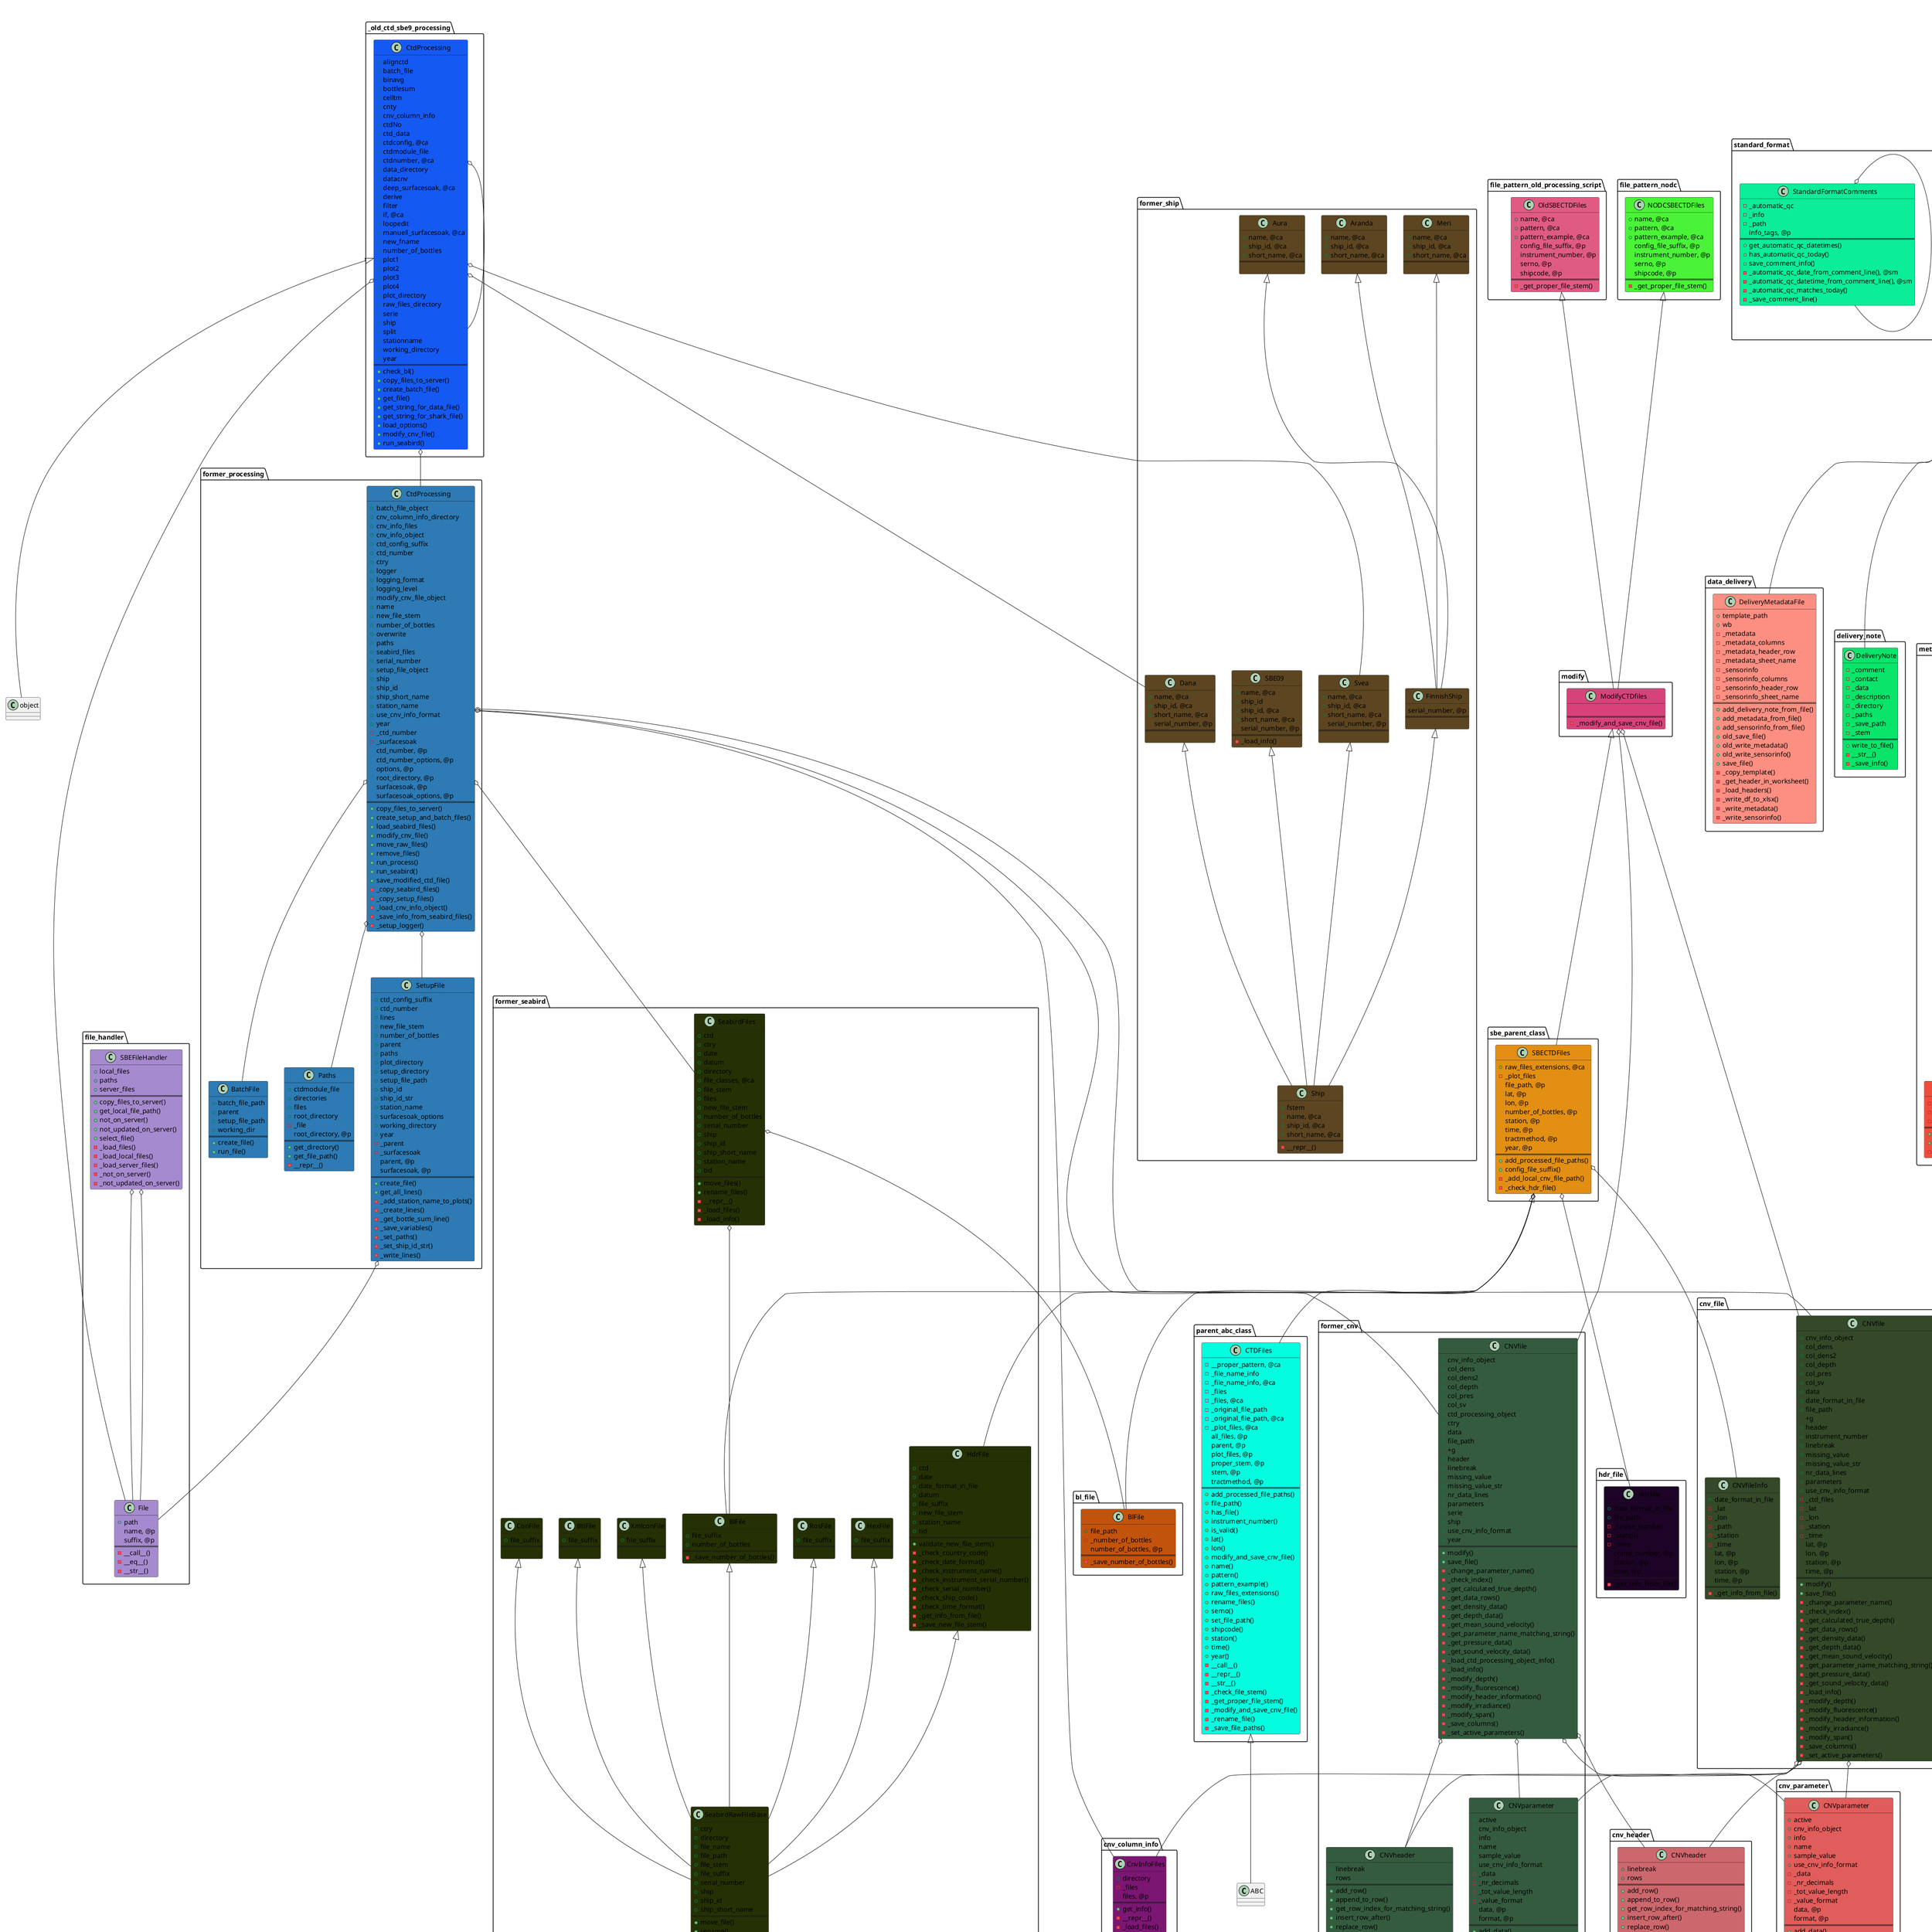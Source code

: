 @startuml

title Class diagram: ctd_processing

class _old_ctd_sbe9_processing.CtdProcessing #1559F3 {
	+alignctd
	+batch_file
	+binavg
	+bottlesum
	+celltm
	+cnty
	+cnv_column_info
	+ctdNo
	+ctd_data
	+ctdconfig, @ca
	+ctdmodule_file
	+ctdnumber, @ca
	+data_directory
	+datacnv
	+deep_surfacesoak, @ca
	+derive
	+filter
	+if, @ca
	+loopedit
	+manuell_surfacesoak, @ca
	+new_fname
	+number_of_bottles
	+plot1
	+plot2
	+plot3
	+plot4
	+plot_directory
	+raw_files_directory
	+serie
	+ship
	+split
	+stationname
	+working_directory
	+year
==
	+check_bl()
	+copy_files_to_server()
	+create_batch_file()
	+get_file()
	+get_string_for_data_file()
	+get_string_for_shark_file()
	+load_options()
	+modify_cnv_file()
	+run_seabird()
}

class bl_file.BlFile #C2530C {
	+file_path
	-_number_of_bottles
	number_of_bottles, @p
==
	-_save_number_of_bottles()
}

class bokeh_server.CTDBokehQC #9A9BC7 {
	-_bokeh_server
	-_run_bokeh_server_bat_file
	-_run_bokeh_server_file
	-_run_bokeh_server_template_file
==
	+set_data_directory()
	+start_bokeh_server()
	+stop_bokeh_server()
}

class cnv_column_info.CnvInfoFile #7C1673 {
	+file_path
	+file_stem
	+sensor_info
==
	+get_info()
	-__repr__()
	-_load_file()
}

class cnv_column_info.CnvInfoFiles #7C1673 {
	+directory
	-_files
	files, @p
==
	+get_info()
	-__repr__()
	-_load_files()
}

class cnv_column_info.CnvSensorInfo #7C1673 {
	-_file_path
	file, @p
	name, @p
==
	-__repr__()
}

class cnv_file.CNVfile #334928 {
	+cnv_info_object
	+col_dens
	+col_dens2
	+col_depth
	+col_pres
	+col_sv
	+data
	+date_format_in_file
	+file_path
	+g
	+header
	+instrument_number
	+linebreak
	+missing_value
	+missing_value_str
	+nr_data_lines
	+parameters
	+use_cnv_info_format
	-_ctd_files
	-_lat
	-_lon
	-_station
	-_time
	lat, @p
	lon, @p
	station, @p
	time, @p
==
	+modify()
	+save_file()
	-_change_parameter_name()
	-_check_index()
	-_get_calculated_true_depth()
	-_get_data_rows()
	-_get_density_data()
	-_get_depth_data()
	-_get_mean_sound_velocity()
	-_get_parameter_name_matching_string()
	-_get_pressure_data()
	-_get_sound_velocity_data()
	-_load_info()
	-_modify_depth()
	-_modify_fluorescence()
	-_modify_header_information()
	-_modify_irradiance()
	-_modify_span()
	-_save_columns()
	-_set_active_parameters()
}

class cnv_file.CNVfileInfo #334928 {
	+date_format_in_file
	-_lat
	-_lon
	-_path
	-_station
	-_time
	lat, @p
	lon, @p
	station, @p
	time, @p
==
	-_get_info_from_file()
}

class cnv_file.CNVfileXML #0A1B3D {
	+path
	+tree
	+xmlstring
	serial_number, @p
==
	+get_datetime_object(), @sm
	+get_sensor_info()
	-_get_comment_for_channel()
}

class cnv_header.CNVheader #CC676D {
	+linebreak
	+rows
==
	+add_row()
	+append_to_row()
	+get_row_index_for_matching_string()
	+insert_row_after()
	+replace_row()
	+replace_string_at_index()
}

class cnv_parameter.CNVparameter #E05D5B {
	+active
	+cnv_info_object
	+info
	+name
	+sample_value
	+use_cnv_info_format
	-_data
	-_nr_decimals
	-_tot_value_length
	-_value_format
	data, @p
	format, @p
==
	+add_data()
	+change_name()
	+get_value_as_string_for_index()
	+set_active()
	+set_value_length()
	-__repr__()
	-_set_nr_decimals()
}

class data_delivery.DeliveryMetadataFile #FD8F82 {
	+template_path
	+wb
	-_metadata
	-_metadata_columns
	-_metadata_header_row
	-_metadata_sheet_name
	-_sensorinfo
	-_sensorinfo_columns
	-_sensorinfo_header_row
	-_sensorinfo_sheet_name
==
	+add_delivery_note_from_file()
	+add_metadata_from_file()
	+add_sensorinfo_from_file()
	+old_save_file()
	+old_write_metadata()
	+old_write_sensorinfo()
	+save_file()
	-_copy_template()
	-_get_header_in_worksheet()
	-_load_headers()
	-_write_df_to_xlsx()
	-_write_metadata()
	-_write_sensorinfo()
}

class delivery_note.DeliveryNote #0AE46A {
	-_comment
	-_contact
	-_data
	-_description
	-_directory
	-_paths
	-_save_path
	-_stem
==
	+write_to_file()
	-__str__()
	-_save_info()
}

class derive.DerivePSAfile #D96DC9 {
	
==
	+set_tau_correction()
	+turn_tau_correction_off()
	+turn_tau_correction_on()
}

class exceptions.CTDException #CD29E7 {
	
==
	
}

class exceptions.FileExists #CD29E7 {
	
==
	
}

class exceptions.InvalidCountryCode #CD29E7 {
	
==
	
}

class exceptions.InvalidDateFormat #CD29E7 {
	
==
	
}

class exceptions.InvalidFileNameFormat #CD29E7 {
	
==
	
}

class exceptions.InvalidInstrumentName #CD29E7 {
	
==
	
}

class exceptions.InvalidInstrumentSerialNumber #CD29E7 {
	
==
	
}

class exceptions.InvalidParameterIndex #CD29E7 {
	
==
	
}

class exceptions.InvalidSerialNumber #CD29E7 {
	
==
	
}

class exceptions.InvalidSurfacesoak #CD29E7 {
	
==
	
}

class exceptions.InvalidTimeFormat #CD29E7 {
	
==
	
}

class exceptions.MissingAttribute #CD29E7 {
	
==
	
}

class exceptions.PathError #CD29E7 {
	
==
	
}

class exceptions.UnrecognizedFileName #CD29E7 {
	
==
	
}

class file_handler.File #A68ACF {
	+path
	name, @p
	suffix, @p
==
	-__call__()
	-__eq__()
	-__str__()
}

class file_handler.SBEFileHandler #A68ACF {
	+local_files
	+paths
	+server_files
==
	+copy_files_to_server()
	+get_local_file_path()
	+not_on_server()
	+not_updated_on_server()
	+select_file()
	-_load_files()
	-_load_local_files()
	-_load_server_files()
	-_not_on_server()
	-_not_updated_on_server()
}

class file_pattern_nodc.NODCSBECTDFiles #4AF337 {
	+name, @ca
	+pattern, @ca
	+pattern_example, @ca
	config_file_suffix, @p
	instrument_number, @p
	serno, @p
	shipcode, @p
==
	-_get_proper_file_stem()
}

class file_pattern_old_processing_script.OldSBECTDFiles #E05B83 {
	+name, @ca
	+pattern, @ca
	+pattern_example, @ca
	config_file_suffix, @p
	instrument_number, @p
	serno, @p
	shipcode, @p
==
	-_get_proper_file_stem()
}

class former_cnv.CNVfile #355B3F {
	+cnv_info_object
	+col_dens
	+col_dens2
	+col_depth
	+col_pres
	+col_sv
	+ctd_processing_object
	+ctry
	+data
	+file_path
	+g
	+header
	+linebreak
	+missing_value
	+missing_value_str
	+nr_data_lines
	+parameters
	+serie
	+ship
	+use_cnv_info_format
	+year
==
	+modify()
	+save_file()
	-_change_parameter_name()
	-_check_index()
	-_get_calculated_true_depth()
	-_get_data_rows()
	-_get_density_data()
	-_get_depth_data()
	-_get_mean_sound_velocity()
	-_get_parameter_name_matching_string()
	-_get_pressure_data()
	-_get_sound_velocity_data()
	-_load_ctd_processing_object_info()
	-_load_info()
	-_modify_depth()
	-_modify_fluorescence()
	-_modify_header_information()
	-_modify_irradiance()
	-_modify_span()
	-_save_columns()
	-_set_active_parameters()
}

class former_cnv.CNVheader #355B3F {
	+linebreak
	+rows
==
	+add_row()
	+append_to_row()
	+get_row_index_for_matching_string()
	+insert_row_after()
	+replace_row()
	+replace_string_at_index()
}

class former_cnv.CNVparameter #355B3F {
	+active
	+cnv_info_object
	+info
	+name
	+sample_value
	+use_cnv_info_format
	-_data
	-_nr_decimals
	-_tot_value_length
	-_value_format
	data, @p
	format, @p
==
	+add_data()
	+change_name()
	+get_value_as_string_for_index()
	+set_active()
	+set_value_length()
	-__repr__()
	-_set_nr_decimals()
}

class former_processing.BatchFile #2D7AB4 {
	+batch_file_path
	+parent
	+setup_file_path
	+working_dir
==
	+create_file()
	+run_file()
}

class former_processing.CtdProcessing #2D7AB4 {
	+batch_file_object
	+cnv_column_info_directory
	+cnv_info_files
	+cnv_info_object
	+ctd_config_suffix
	+ctd_number
	+ctry
	+logger
	+logging_format
	+logging_level
	+modify_cnv_file_object
	+name
	+new_file_stem
	+number_of_bottles
	+overwrite
	+paths
	+seabird_files
	+serial_number
	+setup_file_object
	+ship
	+ship_id
	+ship_short_name
	+station_name
	+use_cnv_info_format
	+year
	-_ctd_number
	-_surfacesoak
	ctd_number, @p
	ctd_number_options, @p
	options, @p
	root_directory, @p
	surfacesoak, @p
	surfacesoak_options, @p
==
	+copy_files_to_server()
	+create_setup_and_batch_files()
	+load_seabird_files()
	+modify_cnv_file()
	+move_raw_files()
	+remove_files()
	+run_process()
	+run_seabird()
	+save_modified_ctd_file()
	-_copy_seabird_files()
	-_copy_setup_files()
	-_load_cnv_info_object()
	-_save_info_from_seabird_files()
	-_setup_logger()
}

class former_processing.Paths #2D7AB4 {
	+ctdmodule_file
	+directories
	+files
	+root_directory
	-_file
	root_directory, @p
==
	+get_directory()
	+get_file_path()
	-__repr__()
}

class former_processing.SetupFile #2D7AB4 {
	+ctd_config_suffix
	+ctd_number
	+lines
	+new_file_stem
	+number_of_bottles
	+parent
	+paths
	+plot_directory
	+setup_directory
	+setup_file_path
	+ship_id
	+ship_id_str
	+station_name
	+surfacesoak_options
	+working_directory
	+year
	-_parent
	-_surfacesoak
	parent, @p
	surfacesoak, @p
==
	+create_file()
	+get_all_lines()
	-_add_station_name_to_plots()
	-_create_lines()
	-_get_bottle_sum_line()
	-_save_variables()
	-_set_paths()
	-_set_ship_id_str()
	-_write_lines()
}

class former_seabird.BlFile #253104 {
	+file_suffix
	+number_of_bottles
==
	-_save_number_of_bottles()
}

class former_seabird.BtlFile #253104 {
	+file_suffix
==
	
}

class former_seabird.ConFile #253104 {
	+file_suffix
==
	
}

class former_seabird.HdrFile #253104 {
	+ctd
	+date
	+date_format_in_file
	+datum
	+file_suffix
	+new_file_stem
	+station_name
	+tid
==
	+validate_new_file_stem()
	-_check_country_code()
	-_check_date_format()
	-_check_instrument_name()
	-_check_instrument_serial_number()
	-_check_serial_number()
	-_check_ship_code()
	-_check_time_format()
	-_get_info_from_file()
	-_save_new_file_stem()
}

class former_seabird.HexFile #253104 {
	+file_suffix
==
	
}

class former_seabird.RosFile #253104 {
	+file_suffix
==
	
}

class former_seabird.SeabirdFiles #253104 {
	+ctd
	+ctry
	+date
	+datum
	+directory
	+file_classes, @ca
	+file_stem
	+files
	+new_file_stem
	+number_of_bottles
	+serial_number
	+ship
	+ship_id
	+ship_short_name
	+station_name
	+tid
==
	+move_files()
	+rename_files()
	-__repr__()
	-_load_files()
	-_load_info()
}

class former_seabird.SeabirdRawFileBase #253104 {
	+ctry
	+directory
	+file_name
	+file_path
	+file_stem
	+file_suffix
	+serial_number
	+ship
	+ship_id
	+ship_short_name
==
	+move_file()
	+rename()
	-__repr__()
	-_check_validity()
	-_load_ship()
	-_load_ship_info()
	-_save_file_path_info()
}

class former_seabird.XmlconFile #253104 {
	+file_suffix
==
	
}

class former_ship.Aranda #5C4520 {
	+name, @ca
	+ship_id, @ca
	+short_name, @ca
==
	
}

class former_ship.Aura #5C4520 {
	+name, @ca
	+ship_id, @ca
	+short_name, @ca
==
	
}

class former_ship.Dana #5C4520 {
	+name, @ca
	+ship_id, @ca
	+short_name, @ca
	serial_number, @p
==
	
}

class former_ship.FinnishShip #5C4520 {
	serial_number, @p
==
	
}

class former_ship.Meri #5C4520 {
	+name, @ca
	+ship_id, @ca
	+short_name, @ca
==
	
}

class former_ship.SBE09 #5C4520 {
	+name, @ca
	+ship_id
	+ship_id, @ca
	+short_name, @ca
	serial_number, @p
==
	-_load_info()
}

class former_ship.Ship #5C4520 {
	+fstem
	+name, @ca
	+ship_id, @ca
	+short_name, @ca
==
	-__repr__()
}

class former_ship.Svea #5C4520 {
	+name, @ca
	+ship_id, @ca
	+short_name, @ca
	serial_number, @p
==
	
}

class hdr_file.HdrFile #1D0326 {
	+date_format_in_file
	+file_path
	-_cruise_number
	-_station
	-_time
	cruise_number, @p
	station, @p
	time, @p
==
	-_get_info_from_file()
}

class instrument_file.InstrumentFile #5A0485 {
	-_info
	-_path
	-_sheets
	-_wb
==
	+get_info_for_parameter_and_sensor_id()
	-__str__()
	-_add_cnv_code_to_pars()
	-_save_info()
}

class loopedit.LoopeditPSAfile #F070C5 {
	depth, @p
==
	
}

class metadata.MetadataFile #EF4D3C {
	-_data
	-_directory
	-_paths
	-_save_path
	-_stem
==
	+write_to_file()
	-__str__()
	-_save_info()
}

class metadata.MetadataRow #EF4D3C {
	-_metadata
	-_metadata_columns
	-_path
==
	+get_info()
	+get_metadata_row_from_cnv_file()
	-_save_metadata()
}

class modify.ModifyCTDfiles #D8427A {
	
==
	-_modify_and_save_cnv_file()
}

class param_reported.ParamReported #DACD0E {
	+cnv_file_path
	+cnv_reported_names
	+instrument_file
==
	+get_reported_name()
	-_parameter_is_sensor_1(), @sm
	-_parameter_is_sensor_2(), @sm
	-_reported_name_is_sensor_1(), @sm
	-_reported_name_is_sensor_2(), @sm
	-_reported_name_matches_cnv_code(), @sm
}

class parent_abc_class.CTDFiles #05FDDF {
	-__proper_pattern, @ca
	-_file_name_info
	-_file_name_info, @ca
	-_files
	-_files, @ca
	-_original_file_path
	-_original_file_path, @ca
	-_plot_files, @ca
	all_files, @p
	parent, @p
	plot_files, @p
	proper_stem, @p
	stem, @p
	tractmethod, @p
==
	+add_processed_file_paths()
	+file_path()
	+has_file()
	+instrument_number()
	+is_valid()
	+lat()
	+lon()
	+modify_and_save_cnv_file()
	+name()
	+pattern()
	+pattern_example()
	+raw_files_extensions()
	+rename_files()
	+serno()
	+set_file_path()
	+shipcode()
	+station()
	+time()
	+year()
	-__call__()
	-__repr__()
	-__str__()
	-_check_file_stem()
	-_get_proper_file_stem()
	-_modify_and_save_cnv_file()
	-_rename_file()
	-_save_file_paths()
}

class paths.SBEPaths #BF3857 {
	-_paths
	-_sub_dir_list_local
	-_sub_dir_list_server
	-_year
	local_sub_directories, @p
	server_sub_directories, @p
	year, @p
==
	+create_local_paths()
	+create_server_paths()
	+get_local_directory()
	+get_path()
	+get_server_directory()
	+set_config_root_directory()
	+set_local_root_directory()
	+set_server_root_directory()
	+set_year()
	-__call__()
	-_get_server_directory_for_year()
	-_local_key()
	-_server_key()
}

class psa_file.PSAfile #C16AE5 {
	+file_path
	+tree
==
	+list_all()
	+save()
	-_get_element_from_tag_list()
	-_get_from_tag_list()
	-_get_value_list()
	-_has_condition()
	-_set_from_tag_list()
}

class psa_file_with_plot.PSAfileWithPlot #2DB4CD {
	+blueprint_display_parameter_tags
	+display_depth_tags
	+display_nr_bins_tags
	+display_nr_minor_bins_tags
	+display_parameter_tags
	+parameter_max_tag
	+parameter_min_tag
	display_depth, @p
	nr_bins, @p
==
	+get_displayed_parameters()
	+get_parameter_range()
	+set_parameter_range()
	-_get_tag_list_for_parameter()
}

class psa_plot_file.PlotPSAfile #16CA71 {
	+blueprint_display_parameter_tags
	+display_depth_tags
	+display_parameter_tags
	+parameter_max_tag
	+parameter_min_tag
	+title_tags
	title, @p
==
	
}

class sbe_batch_file.SBEBatchFile #144E2C {
	-_paths
	-_processing_paths
==
	+create_file()
	+run_file()
}

class sbe_parent_class.SBECTDFiles #E28F13 {
	+raw_files_extensions, @ca
	-_plot_files
	file_path, @p
	lat, @p
	lon, @p
	number_of_bottles, @p
	station, @p
	time, @p
	tractmethod, @p
	year, @p
==
	+add_processed_file_paths()
	+config_file_suffix()
	-_add_local_cnv_file_path()
	-_check_hdr_file()
}

class sbe_processing.SBEProcessing #65FA57 {
	-_batch_file
	-_confirmed
	-_ctd_files
	-_file_path
	-_overwrite
	-_paths
	-_processing_paths
	-_setup_file
	platform, @p
	year, @p
==
	+confirm_file()
	+create_sensorinfo_file()
	+get_file_names_in_server_directory()
	+get_platform_options()
	+get_surfacesoak_options()
	+run_process()
	+select_file()
	+set_platform()
	+set_surfacesoak()
	+set_tau_state()
	-_copy_all_files_with_same_file_stem_to_working_dir()
	-_copy_cnv_files_to_local()
	-_copy_file()
	-_copy_plot_files_to_local()
	-_copy_processed_files_to_local()
	-_copy_raw_files_to_local()
	-_get_derive_psa_obj()
}

class sbe_processing_paths.SBEProcessingPaths #459B99 {
	+sbe_paths
	-_loopedit_paths
	-_new_file_stem
	-_paths
	-_platform
	-_platform_paths
	-_psa_names
	loopedit_paths, @p
	platform, @p
	platforms, @p
==
	+set_config_suffix()
	+set_loopedit()
	+set_raw_file_path()
	+update_paths()
	-__call__()
	-__repr__()
	-__str__()
	-_build_cnv_file_paths_with_new_file_stem()
	-_build_loopedit_file_paths()
	-_build_psa_file_paths()
	-_build_raw_file_paths_with_new_file_stem()
	-_get_all_psa_paths()
	-_get_paths_in_directory(), @sm
	-_save_platform_paths()
}

class sbe_setup_file.SBESetupFile #BAF9AF {
	-_ctd_files
	-_paths
	-_proc_paths
==
	+create_file()
	-_add_station_name_to_plots()
	-_get_bottle_sum_line()
	-_get_lines()
	-_write_lines()
}

class seasave.SeasavePSAfile #44ACCF {
	+add_samp_tags
	+blueprint_display_parameter_tags
	+cruise_tags
	+data_file_tags
	+display_depth_tags
	+display_nr_bins_tags
	+display_nr_minor_bins_tags
	+display_parameter_tags
	+event_id_tags
	+lat_tags
	+lon_tags
	+metadata_admin_tags
	+metadata_conditions_tags
	+operator_tags
	+parameter_max_tag
	+parameter_min_tag
	+parent_event_id_tags
	+ship_tags
	+station_tags
	+xmlcon_name_tags
	add_samp, @p
	cruise, @p
	data_path, @p
	event_id, @p
	metadata_admin, @p
	metadata_conditions, @p
	operator, @p
	parent_event_id, @p
	position, @p
	ship, @p
	station, @p
	xmlcon_path, @p
==
	
}

class sensor_info_file.SensorInfoFile #105B45 {
	+cnv_info
	+instrument_file
	-_data
	-_save_path
	-_stem
==
	+create_file_from_cnv_file()
	-__str__()
	-_add_header_information_to_cnv_info()
	-_save_file()
	-_save_xml_data_from_cnv()
}

class sensor_info_file.SensorInfoFiles #105B45 {
	-_directory
	-_paths
	-_sensor_info_items
==
	+old_write_summary_to_file()
	+write_summary_to_file()
	-_save_info()
}

class sensor_info_item.SensorInfoItem #8FF4A7 {
	-_all_columns
	-_calibration_dates
	-_columns
	-_data
	-_key
	-_valid_from
	-_valid_to
	valid_from, @p
	valid_to, @p
==
	+add_data()
	+get_info()
	+get_key(), @sm
	-_add_additional_data()
	-_add_calibration_date()
	-_add_first_data()
	-_add_info()
	-_check_columns()
	-_get_time_object(), @sm
	-_get_time_string(), @sm
	-_set_valid_from()
	-_set_valid_to()
}

class standard_format.CreateStandardFormat #0BED99 {
	+delivery_metadata_file_path
	+paths
	-_cnv_files
	-_deliverynote_file_path
	-_export_directory
	-_metadata_file_path
	-_metadata_path
	-_output_dir
	-_overwrite
	-_sensorinfo_file_path
==
	+create_files_from_cnv()
	+old_create_delivery_metadata_file()
	-_copy_standard_format_files_to_local()
	-_create_deliverynote_file()
	-_create_metadata_file()
	-_create_sensorinfo_file()
	-_create_standard_format_files()
}

class standard_format.StandardFormatComments #0BED99 {
	-_automatic_qc
	-_info
	-_path
	info_tags, @p
==
	+get_automatic_qc_datetimes()
	+has_automatic_qc_today()
	+save_comment_info()
	-_automatic_qc_date_from_comment_line(), @sm
	-_automatic_qc_datetime_from_comment_line(), @sm
	-_automatic_qc_matches_today()
	-_save_comment_line()
}

class vis_qc.VisQC #323231 {
	+bokeh_app_file_path
	+bokeh_child_process
	+data_directory
	+filters
	+settings_argument_file_path
	+visualize_setting
==
	+start()
	+stop()
	-_create_settings_argument_file()
}

class xmlcon_file.XMLCONfile #AE2690 {
	+file_path
	+tree
	serial_number, @p
==
	+get_sensor_info()
	+print_sensors()
}


cnv_column_info.CnvSensorInfo <|-- dict

exceptions.CTDException <|-- Exception

exceptions.MissingAttribute <|-- exceptions.CTDException

exceptions.UnrecognizedFileName <|-- exceptions.CTDException

exceptions.InvalidInstrumentName <|-- exceptions.CTDException

exceptions.InvalidInstrumentSerialNumber <|-- exceptions.CTDException

exceptions.InvalidDateFormat <|-- exceptions.CTDException

exceptions.InvalidTimeFormat <|-- exceptions.CTDException

exceptions.InvalidCountryCode <|-- exceptions.CTDException

exceptions.InvalidSerialNumber <|-- exceptions.CTDException

exceptions.InvalidFileNameFormat <|-- exceptions.CTDException

exceptions.PathError <|-- exceptions.CTDException

exceptions.InvalidSurfacesoak <|-- exceptions.CTDException

exceptions.InvalidParameterIndex <|-- exceptions.CTDException

exceptions.FileExists <|-- exceptions.CTDException

former_seabird.BlFile <|-- former_seabird.SeabirdRawFileBase

former_seabird.BtlFile <|-- former_seabird.SeabirdRawFileBase

former_seabird.HdrFile <|-- former_seabird.SeabirdRawFileBase

former_seabird.HexFile <|-- former_seabird.SeabirdRawFileBase

former_seabird.RosFile <|-- former_seabird.SeabirdRawFileBase

former_seabird.XmlconFile <|-- former_seabird.SeabirdRawFileBase

former_seabird.ConFile <|-- former_seabird.SeabirdRawFileBase

former_ship.FinnishShip <|-- former_ship.Ship

former_ship.SBE09 <|-- former_ship.Ship

former_ship.Dana <|-- former_ship.Ship

former_ship.Aranda <|-- former_ship.FinnishShip

former_ship.Aura <|-- former_ship.FinnishShip

former_ship.Meri <|-- former_ship.FinnishShip

former_ship.Svea <|-- former_ship.Ship

_old_ctd_sbe9_processing.CtdProcessing <|-- object

parent_abc_class.CTDFiles <|-- ABC

file_pattern_nodc.NODCSBECTDFiles <|-- modify.ModifyCTDfiles

file_pattern_old_processing_script.OldSBECTDFiles <|-- modify.ModifyCTDfiles

modify.ModifyCTDfiles <|-- sbe_parent_class.SBECTDFiles

sbe_parent_class.SBECTDFiles <|-- parent_abc_class.CTDFiles

derive.DerivePSAfile <|-- psa_file.PSAfile

loopedit.LoopeditPSAfile <|-- psa_file.PSAfile

psa_file_with_plot.PSAfileWithPlot <|-- psa_file.PSAfile

psa_plot_file.PlotPSAfile <|-- psa_file_with_plot.PSAfileWithPlot

seasave.SeasavePSAfile <|-- psa_file_with_plot.PSAfileWithPlot

cnv_column_info.CnvInfoFile o-- cnv_column_info.CnvSensorInfo

cnv_column_info.CnvInfoFiles o-- cnv_column_info.CnvInfoFile

file_handler.SBEFileHandler o-- file_handler.File
file_handler.SBEFileHandler o-- file_handler.File

former_cnv.CNVfile o-- former_cnv.CNVheader
former_cnv.CNVfile o-- former_cnv.CNVparameter
former_cnv.CNVfile o-- cnv_header.CNVheader
former_cnv.CNVfile o-- cnv_parameter.CNVparameter

former_processing.CtdProcessing o-- former_processing.Paths
former_processing.CtdProcessing o-- former_processing.SetupFile
former_processing.CtdProcessing o-- former_processing.BatchFile
former_processing.CtdProcessing o-- cnv_column_info.CnvInfoFiles
former_processing.CtdProcessing o-- former_cnv.CNVfile
former_processing.CtdProcessing o-- former_seabird.SeabirdFiles
former_processing.CtdProcessing o-- cnv_file.CNVfile

former_seabird.SeabirdFiles o-- former_seabird.BlFile
former_seabird.SeabirdFiles o-- bl_file.BlFile

metadata.MetadataFile o-- metadata.MetadataRow

standard_format.StandardFormatComments o-- standard_format.StandardFormatComments

_old_ctd_sbe9_processing.CtdProcessing o-- _old_ctd_sbe9_processing.CtdProcessing
_old_ctd_sbe9_processing.CtdProcessing o-- file_handler.File
_old_ctd_sbe9_processing.CtdProcessing o-- former_processing.CtdProcessing
_old_ctd_sbe9_processing.CtdProcessing o-- former_ship.Dana
_old_ctd_sbe9_processing.CtdProcessing o-- former_ship.Svea

cnv_file.CNVfile o-- cnv_column_info.CnvInfoFiles
cnv_file.CNVfile o-- former_cnv.CNVheader
cnv_file.CNVfile o-- former_cnv.CNVparameter
cnv_file.CNVfile o-- cnv_header.CNVheader
cnv_file.CNVfile o-- cnv_parameter.CNVparameter

standard_format.CreateStandardFormat o-- data_delivery.DeliveryMetadataFile
standard_format.CreateStandardFormat o-- delivery_note.DeliveryNote
standard_format.CreateStandardFormat o-- metadata.MetadataFile
standard_format.CreateStandardFormat o-- sensor_info_file.SensorInfoFiles

former_processing.SetupFile o-- file_handler.File

modify.ModifyCTDfiles o-- former_cnv.CNVfile
modify.ModifyCTDfiles o-- cnv_file.CNVfile

sbe_parent_class.SBECTDFiles o-- former_seabird.HdrFile
sbe_parent_class.SBECTDFiles o-- former_seabird.BlFile
sbe_parent_class.SBECTDFiles o-- cnv_file.CNVfileInfo
sbe_parent_class.SBECTDFiles o-- bl_file.BlFile
sbe_parent_class.SBECTDFiles o-- hdr_file.HdrFile

sbe_processing.SBEProcessing o-- sbe_batch_file.SBEBatchFile
sbe_processing.SBEProcessing o-- sbe_setup_file.SBESetupFile
sbe_processing.SBEProcessing o-- loopedit.LoopeditPSAfile

sbe_setup_file.SBESetupFile o-- psa_plot_file.PlotPSAfile

sensor_info_file.SensorInfoFile o-- param_reported.ParamReported
sensor_info_file.SensorInfoFile o-- cnv_file.CNVfileXML

sensor_info_file.SensorInfoFiles o-- sensor_info_item.SensorInfoItem

param_reported.ParamReported o-- cnv_file.CNVfileXML

@enduml